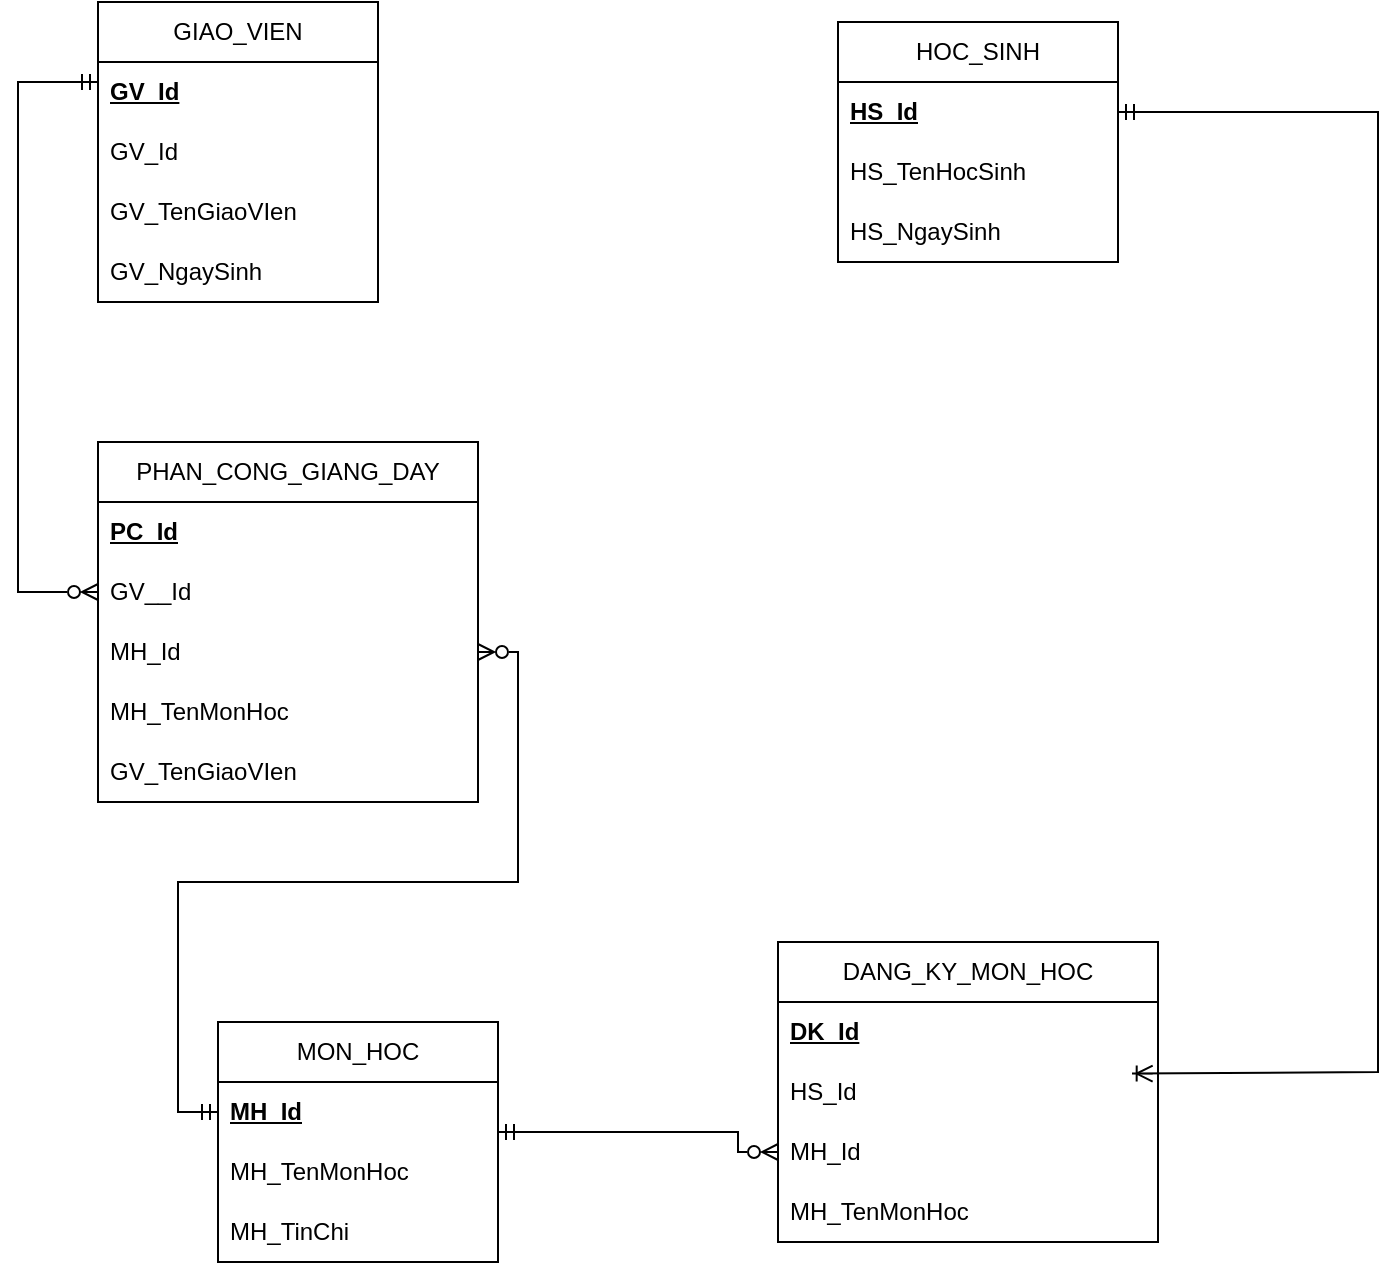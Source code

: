 <mxfile version="24.7.16">
  <diagram id="R2lEEEUBdFMjLlhIrx00" name="Page-1">
    <mxGraphModel dx="1489" dy="807" grid="1" gridSize="10" guides="1" tooltips="1" connect="1" arrows="1" fold="1" page="1" pageScale="1" pageWidth="850" pageHeight="1100" math="0" shadow="0" extFonts="Permanent Marker^https://fonts.googleapis.com/css?family=Permanent+Marker">
      <root>
        <mxCell id="0" />
        <mxCell id="1" parent="0" />
        <mxCell id="3dosBmUdYVHSZ5dQZcay-1" value="GIAO_VIEN" style="swimlane;fontStyle=0;childLayout=stackLayout;horizontal=1;startSize=30;horizontalStack=0;resizeParent=1;resizeParentMax=0;resizeLast=0;collapsible=1;marginBottom=0;whiteSpace=wrap;html=1;" vertex="1" parent="1">
          <mxGeometry x="140" y="40" width="140" height="150" as="geometry" />
        </mxCell>
        <mxCell id="3dosBmUdYVHSZ5dQZcay-32" value="&lt;b&gt;&lt;u&gt;GV_Id&lt;span style=&quot;white-space: pre;&quot;&gt;&#x9;&lt;/span&gt;&lt;/u&gt;&lt;/b&gt;" style="text;strokeColor=none;fillColor=none;align=left;verticalAlign=middle;spacingLeft=4;spacingRight=4;overflow=hidden;points=[[0,0.5],[1,0.5]];portConstraint=eastwest;rotatable=0;whiteSpace=wrap;html=1;" vertex="1" parent="3dosBmUdYVHSZ5dQZcay-1">
          <mxGeometry y="30" width="140" height="30" as="geometry" />
        </mxCell>
        <mxCell id="3dosBmUdYVHSZ5dQZcay-2" value="GV_Id&lt;span style=&quot;white-space: pre;&quot;&gt;&#x9;&lt;/span&gt;" style="text;strokeColor=none;fillColor=none;align=left;verticalAlign=middle;spacingLeft=4;spacingRight=4;overflow=hidden;points=[[0,0.5],[1,0.5]];portConstraint=eastwest;rotatable=0;whiteSpace=wrap;html=1;" vertex="1" parent="3dosBmUdYVHSZ5dQZcay-1">
          <mxGeometry y="60" width="140" height="30" as="geometry" />
        </mxCell>
        <mxCell id="3dosBmUdYVHSZ5dQZcay-3" value="GV_TenGiaoVIen" style="text;strokeColor=none;fillColor=none;align=left;verticalAlign=middle;spacingLeft=4;spacingRight=4;overflow=hidden;points=[[0,0.5],[1,0.5]];portConstraint=eastwest;rotatable=0;whiteSpace=wrap;html=1;" vertex="1" parent="3dosBmUdYVHSZ5dQZcay-1">
          <mxGeometry y="90" width="140" height="30" as="geometry" />
        </mxCell>
        <mxCell id="3dosBmUdYVHSZ5dQZcay-4" value="GV_NgaySinh" style="text;strokeColor=none;fillColor=none;align=left;verticalAlign=middle;spacingLeft=4;spacingRight=4;overflow=hidden;points=[[0,0.5],[1,0.5]];portConstraint=eastwest;rotatable=0;whiteSpace=wrap;html=1;" vertex="1" parent="3dosBmUdYVHSZ5dQZcay-1">
          <mxGeometry y="120" width="140" height="30" as="geometry" />
        </mxCell>
        <mxCell id="3dosBmUdYVHSZ5dQZcay-5" value="HOC_SINH" style="swimlane;fontStyle=0;childLayout=stackLayout;horizontal=1;startSize=30;horizontalStack=0;resizeParent=1;resizeParentMax=0;resizeLast=0;collapsible=1;marginBottom=0;whiteSpace=wrap;html=1;" vertex="1" parent="1">
          <mxGeometry x="510" y="50" width="140" height="120" as="geometry" />
        </mxCell>
        <mxCell id="3dosBmUdYVHSZ5dQZcay-6" value="&lt;b&gt;&lt;u&gt;HS_Id&lt;/u&gt;&lt;/b&gt;" style="text;strokeColor=none;fillColor=none;align=left;verticalAlign=middle;spacingLeft=4;spacingRight=4;overflow=hidden;points=[[0,0.5],[1,0.5]];portConstraint=eastwest;rotatable=0;whiteSpace=wrap;html=1;" vertex="1" parent="3dosBmUdYVHSZ5dQZcay-5">
          <mxGeometry y="30" width="140" height="30" as="geometry" />
        </mxCell>
        <mxCell id="3dosBmUdYVHSZ5dQZcay-7" value="HS_TenHocSinh" style="text;strokeColor=none;fillColor=none;align=left;verticalAlign=middle;spacingLeft=4;spacingRight=4;overflow=hidden;points=[[0,0.5],[1,0.5]];portConstraint=eastwest;rotatable=0;whiteSpace=wrap;html=1;" vertex="1" parent="3dosBmUdYVHSZ5dQZcay-5">
          <mxGeometry y="60" width="140" height="30" as="geometry" />
        </mxCell>
        <mxCell id="3dosBmUdYVHSZ5dQZcay-8" value="HS_NgaySinh" style="text;strokeColor=none;fillColor=none;align=left;verticalAlign=middle;spacingLeft=4;spacingRight=4;overflow=hidden;points=[[0,0.5],[1,0.5]];portConstraint=eastwest;rotatable=0;whiteSpace=wrap;html=1;" vertex="1" parent="3dosBmUdYVHSZ5dQZcay-5">
          <mxGeometry y="90" width="140" height="30" as="geometry" />
        </mxCell>
        <mxCell id="3dosBmUdYVHSZ5dQZcay-9" value="MON_HOC" style="swimlane;fontStyle=0;childLayout=stackLayout;horizontal=1;startSize=30;horizontalStack=0;resizeParent=1;resizeParentMax=0;resizeLast=0;collapsible=1;marginBottom=0;whiteSpace=wrap;html=1;" vertex="1" parent="1">
          <mxGeometry x="200" y="550" width="140" height="120" as="geometry" />
        </mxCell>
        <mxCell id="3dosBmUdYVHSZ5dQZcay-10" value="&lt;b&gt;&lt;u&gt;MH_Id&lt;span style=&quot;background-color: initial; white-space: pre;&quot;&gt;&#x9;&lt;/span&gt;&lt;/u&gt;&lt;/b&gt;" style="text;strokeColor=none;fillColor=none;align=left;verticalAlign=middle;spacingLeft=4;spacingRight=4;overflow=hidden;points=[[0,0.5],[1,0.5]];portConstraint=eastwest;rotatable=0;whiteSpace=wrap;html=1;" vertex="1" parent="3dosBmUdYVHSZ5dQZcay-9">
          <mxGeometry y="30" width="140" height="30" as="geometry" />
        </mxCell>
        <mxCell id="3dosBmUdYVHSZ5dQZcay-11" value="MH_TenMonHoc" style="text;strokeColor=none;fillColor=none;align=left;verticalAlign=middle;spacingLeft=4;spacingRight=4;overflow=hidden;points=[[0,0.5],[1,0.5]];portConstraint=eastwest;rotatable=0;whiteSpace=wrap;html=1;" vertex="1" parent="3dosBmUdYVHSZ5dQZcay-9">
          <mxGeometry y="60" width="140" height="30" as="geometry" />
        </mxCell>
        <mxCell id="3dosBmUdYVHSZ5dQZcay-12" value="MH_TinChi" style="text;strokeColor=none;fillColor=none;align=left;verticalAlign=middle;spacingLeft=4;spacingRight=4;overflow=hidden;points=[[0,0.5],[1,0.5]];portConstraint=eastwest;rotatable=0;whiteSpace=wrap;html=1;" vertex="1" parent="3dosBmUdYVHSZ5dQZcay-9">
          <mxGeometry y="90" width="140" height="30" as="geometry" />
        </mxCell>
        <mxCell id="3dosBmUdYVHSZ5dQZcay-13" value="PHAN_CONG_GIANG_DAY" style="swimlane;fontStyle=0;childLayout=stackLayout;horizontal=1;startSize=30;horizontalStack=0;resizeParent=1;resizeParentMax=0;resizeLast=0;collapsible=1;marginBottom=0;whiteSpace=wrap;html=1;gradientColor=none;fillColor=default;swimlaneFillColor=none;rounded=0;" vertex="1" parent="1">
          <mxGeometry x="140" y="260" width="190" height="180" as="geometry" />
        </mxCell>
        <mxCell id="3dosBmUdYVHSZ5dQZcay-14" value="&lt;b&gt;&lt;u&gt;PC_Id&lt;/u&gt;&lt;/b&gt;" style="text;strokeColor=none;fillColor=none;align=left;verticalAlign=middle;spacingLeft=4;spacingRight=4;overflow=hidden;points=[[0,0.5],[1,0.5]];portConstraint=eastwest;rotatable=0;whiteSpace=wrap;html=1;" vertex="1" parent="3dosBmUdYVHSZ5dQZcay-13">
          <mxGeometry y="30" width="190" height="30" as="geometry" />
        </mxCell>
        <mxCell id="3dosBmUdYVHSZ5dQZcay-16" value="GV__Id" style="text;strokeColor=none;fillColor=none;align=left;verticalAlign=middle;spacingLeft=4;spacingRight=4;overflow=hidden;points=[[0,0.5],[1,0.5]];portConstraint=eastwest;rotatable=0;whiteSpace=wrap;html=1;" vertex="1" parent="3dosBmUdYVHSZ5dQZcay-13">
          <mxGeometry y="60" width="190" height="30" as="geometry" />
        </mxCell>
        <mxCell id="3dosBmUdYVHSZ5dQZcay-15" value="MH_Id" style="text;strokeColor=none;fillColor=none;align=left;verticalAlign=middle;spacingLeft=4;spacingRight=4;overflow=hidden;points=[[0,0.5],[1,0.5]];portConstraint=eastwest;rotatable=0;whiteSpace=wrap;html=1;" vertex="1" parent="3dosBmUdYVHSZ5dQZcay-13">
          <mxGeometry y="90" width="190" height="30" as="geometry" />
        </mxCell>
        <mxCell id="3dosBmUdYVHSZ5dQZcay-17" value="MH_TenMonHoc" style="text;strokeColor=none;fillColor=none;align=left;verticalAlign=middle;spacingLeft=4;spacingRight=4;overflow=hidden;points=[[0,0.5],[1,0.5]];portConstraint=eastwest;rotatable=0;whiteSpace=wrap;html=1;" vertex="1" parent="3dosBmUdYVHSZ5dQZcay-13">
          <mxGeometry y="120" width="190" height="30" as="geometry" />
        </mxCell>
        <mxCell id="3dosBmUdYVHSZ5dQZcay-18" value="GV_TenGiaoVIen" style="text;strokeColor=none;fillColor=none;align=left;verticalAlign=middle;spacingLeft=4;spacingRight=4;overflow=hidden;points=[[0,0.5],[1,0.5]];portConstraint=eastwest;rotatable=0;whiteSpace=wrap;html=1;" vertex="1" parent="3dosBmUdYVHSZ5dQZcay-13">
          <mxGeometry y="150" width="190" height="30" as="geometry" />
        </mxCell>
        <mxCell id="3dosBmUdYVHSZ5dQZcay-21" value="DANG_KY_MON_HOC" style="swimlane;fontStyle=0;childLayout=stackLayout;horizontal=1;startSize=30;horizontalStack=0;resizeParent=1;resizeParentMax=0;resizeLast=0;collapsible=1;marginBottom=0;whiteSpace=wrap;html=1;gradientColor=none;fillColor=default;swimlaneFillColor=none;rounded=0;" vertex="1" parent="1">
          <mxGeometry x="480" y="510" width="190" height="150" as="geometry" />
        </mxCell>
        <mxCell id="3dosBmUdYVHSZ5dQZcay-22" value="&lt;b&gt;&lt;u&gt;DK_Id&lt;/u&gt;&lt;/b&gt;" style="text;strokeColor=none;fillColor=none;align=left;verticalAlign=middle;spacingLeft=4;spacingRight=4;overflow=hidden;points=[[0,0.5],[1,0.5]];portConstraint=eastwest;rotatable=0;whiteSpace=wrap;html=1;" vertex="1" parent="3dosBmUdYVHSZ5dQZcay-21">
          <mxGeometry y="30" width="190" height="30" as="geometry" />
        </mxCell>
        <mxCell id="3dosBmUdYVHSZ5dQZcay-24" value="HS_Id" style="text;strokeColor=none;fillColor=none;align=left;verticalAlign=middle;spacingLeft=4;spacingRight=4;overflow=hidden;points=[[0,0.5],[1,0.5]];portConstraint=eastwest;rotatable=0;whiteSpace=wrap;html=1;" vertex="1" parent="3dosBmUdYVHSZ5dQZcay-21">
          <mxGeometry y="60" width="190" height="30" as="geometry" />
        </mxCell>
        <mxCell id="3dosBmUdYVHSZ5dQZcay-23" value="MH_Id" style="text;strokeColor=none;fillColor=none;align=left;verticalAlign=middle;spacingLeft=4;spacingRight=4;overflow=hidden;points=[[0,0.5],[1,0.5]];portConstraint=eastwest;rotatable=0;whiteSpace=wrap;html=1;" vertex="1" parent="3dosBmUdYVHSZ5dQZcay-21">
          <mxGeometry y="90" width="190" height="30" as="geometry" />
        </mxCell>
        <mxCell id="3dosBmUdYVHSZ5dQZcay-25" value="MH_TenMonHoc" style="text;strokeColor=none;fillColor=none;align=left;verticalAlign=middle;spacingLeft=4;spacingRight=4;overflow=hidden;points=[[0,0.5],[1,0.5]];portConstraint=eastwest;rotatable=0;whiteSpace=wrap;html=1;" vertex="1" parent="3dosBmUdYVHSZ5dQZcay-21">
          <mxGeometry y="120" width="190" height="30" as="geometry" />
        </mxCell>
        <mxCell id="3dosBmUdYVHSZ5dQZcay-31" style="edgeStyle=orthogonalEdgeStyle;rounded=0;orthogonalLoop=1;jettySize=auto;html=1;entryX=1;entryY=0.5;entryDx=0;entryDy=0;endArrow=ERmandOne;endFill=0;startArrow=ERoneToMany;startFill=0;exitX=0.986;exitY=0.194;exitDx=0;exitDy=0;exitPerimeter=0;" edge="1" parent="1" source="3dosBmUdYVHSZ5dQZcay-24" target="3dosBmUdYVHSZ5dQZcay-6">
          <mxGeometry relative="1" as="geometry">
            <mxPoint x="650" y="570" as="sourcePoint" />
            <mxPoint x="654.86" y="95" as="targetPoint" />
            <Array as="points">
              <mxPoint x="657" y="575" />
              <mxPoint x="780" y="575" />
              <mxPoint x="780" y="95" />
            </Array>
          </mxGeometry>
        </mxCell>
        <mxCell id="3dosBmUdYVHSZ5dQZcay-33" style="edgeStyle=orthogonalEdgeStyle;rounded=0;orthogonalLoop=1;jettySize=auto;html=1;endArrow=ERzeroToMany;endFill=0;startArrow=ERmandOne;startFill=0;entryX=0;entryY=0.5;entryDx=0;entryDy=0;" edge="1" parent="1" target="3dosBmUdYVHSZ5dQZcay-16">
          <mxGeometry relative="1" as="geometry">
            <mxPoint x="140" y="80" as="sourcePoint" />
            <mxPoint x="230" y="320" as="targetPoint" />
            <Array as="points">
              <mxPoint x="100" y="80" />
              <mxPoint x="100" y="335" />
            </Array>
          </mxGeometry>
        </mxCell>
        <mxCell id="3dosBmUdYVHSZ5dQZcay-34" style="edgeStyle=orthogonalEdgeStyle;rounded=0;orthogonalLoop=1;jettySize=auto;html=1;entryX=0;entryY=0.5;entryDx=0;entryDy=0;endArrow=ERmandOne;endFill=0;startArrow=ERzeroToMany;startFill=0;" edge="1" parent="1" source="3dosBmUdYVHSZ5dQZcay-15" target="3dosBmUdYVHSZ5dQZcay-10">
          <mxGeometry relative="1" as="geometry" />
        </mxCell>
        <mxCell id="3dosBmUdYVHSZ5dQZcay-38" style="edgeStyle=orthogonalEdgeStyle;rounded=0;orthogonalLoop=1;jettySize=auto;html=1;entryX=0;entryY=0.5;entryDx=0;entryDy=0;startArrow=ERmandOne;startFill=0;endArrow=ERzeroToMany;endFill=0;" edge="1" parent="1" source="3dosBmUdYVHSZ5dQZcay-10" target="3dosBmUdYVHSZ5dQZcay-23">
          <mxGeometry relative="1" as="geometry">
            <Array as="points">
              <mxPoint x="460" y="605" />
            </Array>
          </mxGeometry>
        </mxCell>
      </root>
    </mxGraphModel>
  </diagram>
</mxfile>
